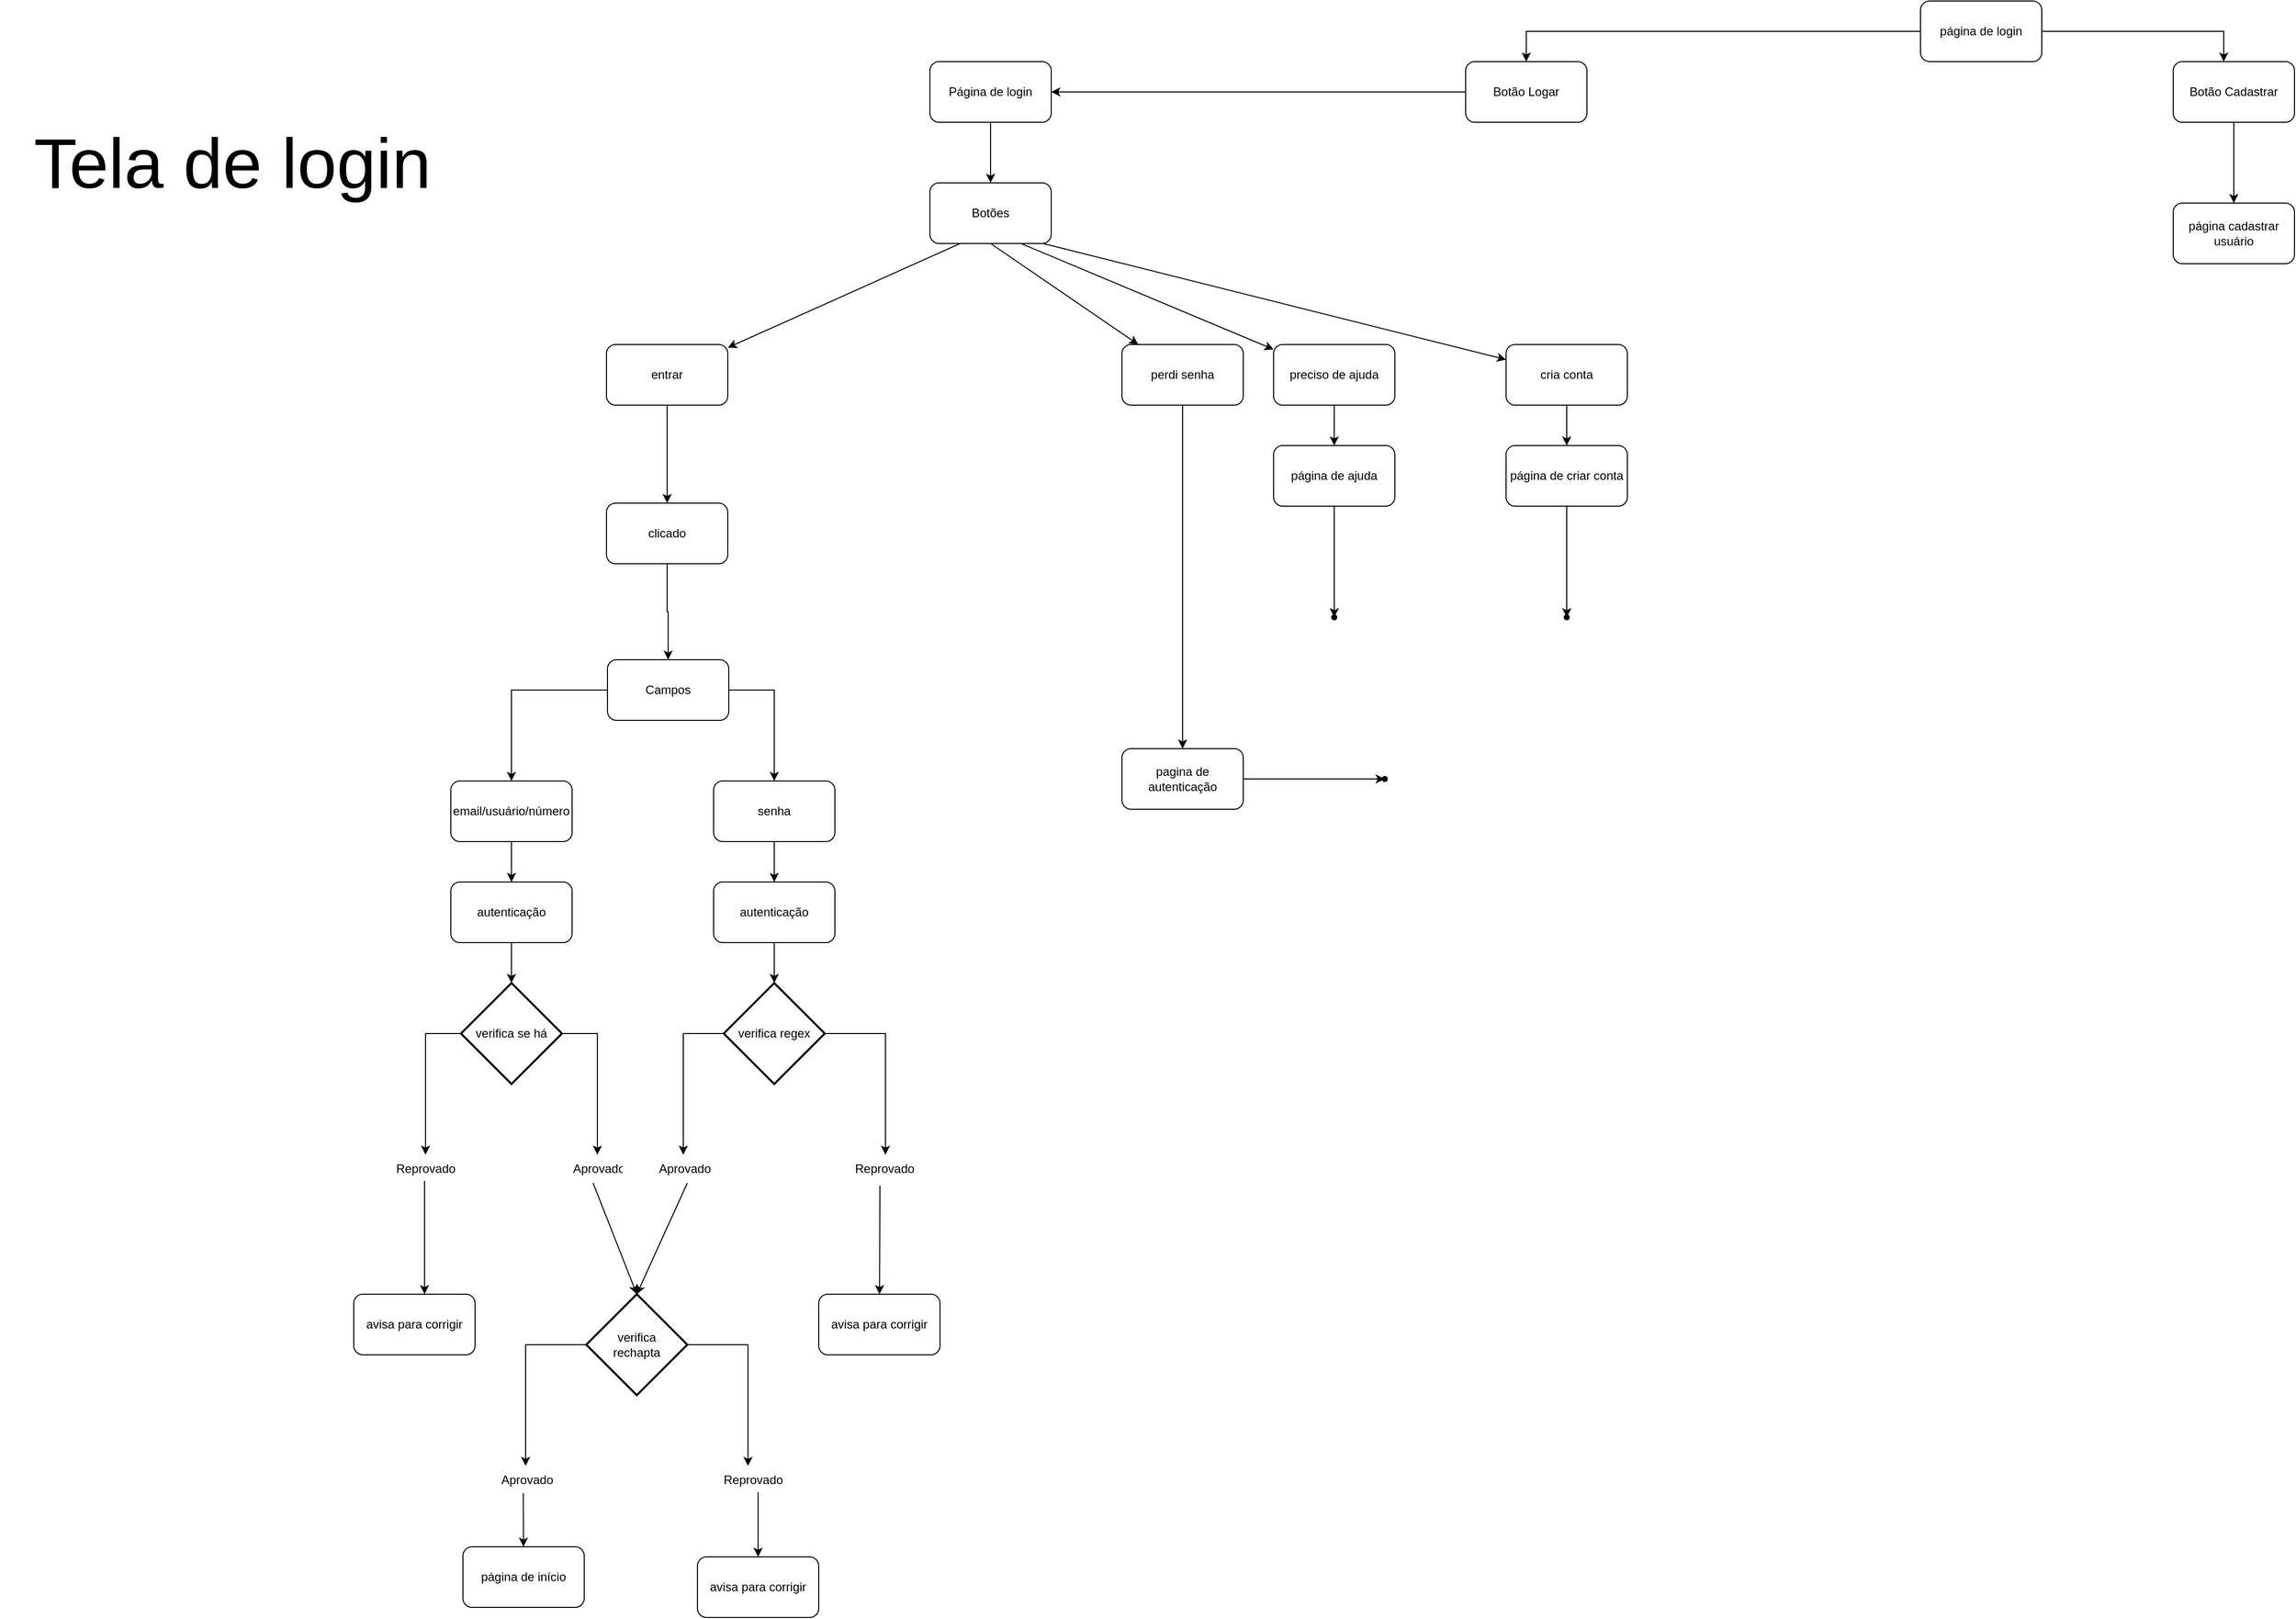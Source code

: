 <mxfile version="15.2.7" type="device"><diagram id="C5RBs43oDa-KdzZeNtuy" name="Page-1"><mxGraphModel dx="7164" dy="2645" grid="1" gridSize="10" guides="1" tooltips="1" connect="1" arrows="1" fold="1" page="1" pageScale="1" pageWidth="827" pageHeight="1169" math="0" shadow="0"><root><mxCell id="WIyWlLk6GJQsqaUBKTNV-0"/><mxCell id="WIyWlLk6GJQsqaUBKTNV-1" parent="WIyWlLk6GJQsqaUBKTNV-0"/><mxCell id="IKoY6_y7rMUh20BEWCW1-142" value="&lt;div&gt;clicado&lt;/div&gt;" style="rounded=1;whiteSpace=wrap;html=1;" vertex="1" parent="WIyWlLk6GJQsqaUBKTNV-1"><mxGeometry x="-960" y="517" width="120" height="60" as="geometry"/></mxCell><mxCell id="IKoY6_y7rMUh20BEWCW1-13" value="" style="edgeStyle=orthogonalEdgeStyle;rounded=0;orthogonalLoop=1;jettySize=auto;html=1;" edge="1" parent="WIyWlLk6GJQsqaUBKTNV-1" source="IKoY6_y7rMUh20BEWCW1-0" target="IKoY6_y7rMUh20BEWCW1-12"><mxGeometry relative="1" as="geometry"><Array as="points"><mxPoint x="-50" y="50"/></Array></mxGeometry></mxCell><mxCell id="IKoY6_y7rMUh20BEWCW1-17" value="" style="edgeStyle=orthogonalEdgeStyle;rounded=0;orthogonalLoop=1;jettySize=auto;html=1;" edge="1" parent="WIyWlLk6GJQsqaUBKTNV-1" source="IKoY6_y7rMUh20BEWCW1-0" target="IKoY6_y7rMUh20BEWCW1-16"><mxGeometry relative="1" as="geometry"><Array as="points"><mxPoint x="640" y="50"/></Array></mxGeometry></mxCell><mxCell id="IKoY6_y7rMUh20BEWCW1-0" value="página de login" style="rounded=1;whiteSpace=wrap;html=1;" vertex="1" parent="WIyWlLk6GJQsqaUBKTNV-1"><mxGeometry x="340" y="20" width="120" height="60" as="geometry"/></mxCell><mxCell id="IKoY6_y7rMUh20BEWCW1-19" value="" style="edgeStyle=orthogonalEdgeStyle;rounded=0;orthogonalLoop=1;jettySize=auto;html=1;" edge="1" parent="WIyWlLk6GJQsqaUBKTNV-1" source="IKoY6_y7rMUh20BEWCW1-12" target="IKoY6_y7rMUh20BEWCW1-18"><mxGeometry relative="1" as="geometry"/></mxCell><mxCell id="IKoY6_y7rMUh20BEWCW1-12" value="Botão Logar" style="rounded=1;whiteSpace=wrap;html=1;" vertex="1" parent="WIyWlLk6GJQsqaUBKTNV-1"><mxGeometry x="-110" y="80" width="120" height="60" as="geometry"/></mxCell><mxCell id="IKoY6_y7rMUh20BEWCW1-166" value="" style="edgeStyle=orthogonalEdgeStyle;rounded=0;orthogonalLoop=1;jettySize=auto;html=1;" edge="1" parent="WIyWlLk6GJQsqaUBKTNV-1" source="IKoY6_y7rMUh20BEWCW1-16" target="IKoY6_y7rMUh20BEWCW1-165"><mxGeometry relative="1" as="geometry"/></mxCell><mxCell id="IKoY6_y7rMUh20BEWCW1-16" value="Botão Cadastrar" style="rounded=1;whiteSpace=wrap;html=1;" vertex="1" parent="WIyWlLk6GJQsqaUBKTNV-1"><mxGeometry x="590" y="80" width="120" height="60" as="geometry"/></mxCell><mxCell id="IKoY6_y7rMUh20BEWCW1-107" value="" style="edgeStyle=orthogonalEdgeStyle;rounded=0;orthogonalLoop=1;jettySize=auto;html=1;" edge="1" parent="WIyWlLk6GJQsqaUBKTNV-1" source="IKoY6_y7rMUh20BEWCW1-18" target="IKoY6_y7rMUh20BEWCW1-106"><mxGeometry relative="1" as="geometry"/></mxCell><mxCell id="IKoY6_y7rMUh20BEWCW1-18" value="Página de login" style="rounded=1;whiteSpace=wrap;html=1;" vertex="1" parent="WIyWlLk6GJQsqaUBKTNV-1"><mxGeometry x="-640" y="80" width="120" height="60" as="geometry"/></mxCell><mxCell id="IKoY6_y7rMUh20BEWCW1-86" value="" style="edgeStyle=orthogonalEdgeStyle;rounded=0;orthogonalLoop=1;jettySize=auto;html=1;" edge="1" parent="WIyWlLk6GJQsqaUBKTNV-1" source="IKoY6_y7rMUh20BEWCW1-83" target="IKoY6_y7rMUh20BEWCW1-85"><mxGeometry relative="1" as="geometry"><Array as="points"><mxPoint x="-794" y="702"/></Array></mxGeometry></mxCell><mxCell id="IKoY6_y7rMUh20BEWCW1-88" value="" style="edgeStyle=orthogonalEdgeStyle;rounded=0;orthogonalLoop=1;jettySize=auto;html=1;" edge="1" parent="WIyWlLk6GJQsqaUBKTNV-1" source="IKoY6_y7rMUh20BEWCW1-83" target="IKoY6_y7rMUh20BEWCW1-87"><mxGeometry relative="1" as="geometry"><Array as="points"><mxPoint x="-1054" y="702"/></Array></mxGeometry></mxCell><mxCell id="IKoY6_y7rMUh20BEWCW1-83" value="Campos" style="rounded=1;whiteSpace=wrap;html=1;" vertex="1" parent="WIyWlLk6GJQsqaUBKTNV-1"><mxGeometry x="-959" y="672" width="120" height="60" as="geometry"/></mxCell><mxCell id="IKoY6_y7rMUh20BEWCW1-90" value="" style="edgeStyle=orthogonalEdgeStyle;rounded=0;orthogonalLoop=1;jettySize=auto;html=1;" edge="1" parent="WIyWlLk6GJQsqaUBKTNV-1" source="IKoY6_y7rMUh20BEWCW1-85" target="IKoY6_y7rMUh20BEWCW1-89"><mxGeometry relative="1" as="geometry"/></mxCell><mxCell id="IKoY6_y7rMUh20BEWCW1-85" value="senha" style="rounded=1;whiteSpace=wrap;html=1;" vertex="1" parent="WIyWlLk6GJQsqaUBKTNV-1"><mxGeometry x="-854" y="792" width="120" height="60" as="geometry"/></mxCell><mxCell id="IKoY6_y7rMUh20BEWCW1-92" value="" style="edgeStyle=orthogonalEdgeStyle;rounded=0;orthogonalLoop=1;jettySize=auto;html=1;" edge="1" parent="WIyWlLk6GJQsqaUBKTNV-1" source="IKoY6_y7rMUh20BEWCW1-87" target="IKoY6_y7rMUh20BEWCW1-91"><mxGeometry relative="1" as="geometry"/></mxCell><mxCell id="IKoY6_y7rMUh20BEWCW1-87" value="email/usuário/número" style="rounded=1;whiteSpace=wrap;html=1;" vertex="1" parent="WIyWlLk6GJQsqaUBKTNV-1"><mxGeometry x="-1114" y="792" width="120" height="60" as="geometry"/></mxCell><mxCell id="IKoY6_y7rMUh20BEWCW1-96" value="" style="edgeStyle=orthogonalEdgeStyle;rounded=0;orthogonalLoop=1;jettySize=auto;html=1;exitX=0.5;exitY=1;exitDx=0;exitDy=0;" edge="1" parent="WIyWlLk6GJQsqaUBKTNV-1" source="IKoY6_y7rMUh20BEWCW1-89" target="IKoY6_y7rMUh20BEWCW1-95"><mxGeometry relative="1" as="geometry"/></mxCell><mxCell id="IKoY6_y7rMUh20BEWCW1-89" value="autenticação" style="rounded=1;whiteSpace=wrap;html=1;" vertex="1" parent="WIyWlLk6GJQsqaUBKTNV-1"><mxGeometry x="-854" y="892" width="120" height="60" as="geometry"/></mxCell><mxCell id="IKoY6_y7rMUh20BEWCW1-140" value="" style="edgeStyle=orthogonalEdgeStyle;rounded=0;orthogonalLoop=1;jettySize=auto;html=1;" edge="1" parent="WIyWlLk6GJQsqaUBKTNV-1" source="IKoY6_y7rMUh20BEWCW1-91" target="IKoY6_y7rMUh20BEWCW1-137"><mxGeometry relative="1" as="geometry"/></mxCell><mxCell id="IKoY6_y7rMUh20BEWCW1-91" value="&lt;div&gt;autenticação&lt;/div&gt;" style="rounded=1;whiteSpace=wrap;html=1;" vertex="1" parent="WIyWlLk6GJQsqaUBKTNV-1"><mxGeometry x="-1114" y="892" width="120" height="60" as="geometry"/></mxCell><mxCell id="IKoY6_y7rMUh20BEWCW1-101" value="" style="edgeStyle=orthogonalEdgeStyle;rounded=0;orthogonalLoop=1;jettySize=auto;html=1;exitX=0;exitY=0.5;exitDx=0;exitDy=0;exitPerimeter=0;" edge="1" parent="WIyWlLk6GJQsqaUBKTNV-1" source="IKoY6_y7rMUh20BEWCW1-95" target="IKoY6_y7rMUh20BEWCW1-100"><mxGeometry relative="1" as="geometry"><mxPoint x="-664" y="1132" as="sourcePoint"/><Array as="points"><mxPoint x="-884" y="1042"/></Array></mxGeometry></mxCell><mxCell id="IKoY6_y7rMUh20BEWCW1-103" value="" style="edgeStyle=orthogonalEdgeStyle;rounded=0;orthogonalLoop=1;jettySize=auto;html=1;exitX=1;exitY=0.5;exitDx=0;exitDy=0;exitPerimeter=0;" edge="1" parent="WIyWlLk6GJQsqaUBKTNV-1" source="IKoY6_y7rMUh20BEWCW1-95"><mxGeometry relative="1" as="geometry"><mxPoint x="-684" y="1162" as="targetPoint"/><Array as="points"><mxPoint x="-684" y="1042"/></Array></mxGeometry></mxCell><mxCell id="IKoY6_y7rMUh20BEWCW1-95" value="verifica regex" style="strokeWidth=2;html=1;shape=mxgraph.flowchart.decision;whiteSpace=wrap;" vertex="1" parent="WIyWlLk6GJQsqaUBKTNV-1"><mxGeometry x="-844" y="992" width="100" height="100" as="geometry"/></mxCell><mxCell id="IKoY6_y7rMUh20BEWCW1-100" value="Aprovado" style="text;strokeColor=none;fillColor=none;align=left;verticalAlign=top;spacingLeft=4;spacingRight=4;overflow=hidden;rotatable=0;points=[[0,0.5],[1,0.5]];portConstraint=eastwest;" vertex="1" parent="WIyWlLk6GJQsqaUBKTNV-1"><mxGeometry x="-914" y="1162" width="64" height="26" as="geometry"/></mxCell><mxCell id="IKoY6_y7rMUh20BEWCW1-102" value="Reprovado&#xA;" style="text;strokeColor=none;fillColor=none;align=left;verticalAlign=top;spacingLeft=4;spacingRight=4;overflow=hidden;rotatable=0;points=[[0,0.5],[1,0.5]];portConstraint=eastwest;" vertex="1" parent="WIyWlLk6GJQsqaUBKTNV-1"><mxGeometry x="-720" y="1162" width="80" height="26" as="geometry"/></mxCell><mxCell id="IKoY6_y7rMUh20BEWCW1-106" value="Botões" style="rounded=1;whiteSpace=wrap;html=1;" vertex="1" parent="WIyWlLk6GJQsqaUBKTNV-1"><mxGeometry x="-640" y="200" width="120" height="60" as="geometry"/></mxCell><mxCell id="IKoY6_y7rMUh20BEWCW1-123" value="" style="endArrow=classic;html=1;exitX=0.75;exitY=1;exitDx=0;exitDy=0;" edge="1" parent="WIyWlLk6GJQsqaUBKTNV-1" source="IKoY6_y7rMUh20BEWCW1-106" target="IKoY6_y7rMUh20BEWCW1-130"><mxGeometry width="50" height="50" relative="1" as="geometry"><mxPoint x="-540" y="349.5" as="sourcePoint"/><mxPoint x="-400" y="360" as="targetPoint"/></mxGeometry></mxCell><mxCell id="IKoY6_y7rMUh20BEWCW1-124" value="" style="endArrow=classic;html=1;exitX=0.25;exitY=1;exitDx=0;exitDy=0;" edge="1" parent="WIyWlLk6GJQsqaUBKTNV-1" source="IKoY6_y7rMUh20BEWCW1-106" target="IKoY6_y7rMUh20BEWCW1-126"><mxGeometry width="50" height="50" relative="1" as="geometry"><mxPoint x="-280" y="450" as="sourcePoint"/><mxPoint x="-720" y="360" as="targetPoint"/></mxGeometry></mxCell><mxCell id="IKoY6_y7rMUh20BEWCW1-125" value="" style="endArrow=classic;html=1;exitX=0.5;exitY=1;exitDx=0;exitDy=0;" edge="1" parent="WIyWlLk6GJQsqaUBKTNV-1" source="IKoY6_y7rMUh20BEWCW1-106" target="IKoY6_y7rMUh20BEWCW1-128"><mxGeometry width="50" height="50" relative="1" as="geometry"><mxPoint x="-280" y="450" as="sourcePoint"/><mxPoint x="-520" y="360" as="targetPoint"/></mxGeometry></mxCell><mxCell id="IKoY6_y7rMUh20BEWCW1-143" value="" style="edgeStyle=orthogonalEdgeStyle;rounded=0;orthogonalLoop=1;jettySize=auto;html=1;" edge="1" parent="WIyWlLk6GJQsqaUBKTNV-1" source="IKoY6_y7rMUh20BEWCW1-126" target="IKoY6_y7rMUh20BEWCW1-142"><mxGeometry relative="1" as="geometry"/></mxCell><mxCell id="IKoY6_y7rMUh20BEWCW1-126" value="entrar" style="rounded=1;whiteSpace=wrap;html=1;" vertex="1" parent="WIyWlLk6GJQsqaUBKTNV-1"><mxGeometry x="-960" y="360" width="120" height="60" as="geometry"/></mxCell><mxCell id="IKoY6_y7rMUh20BEWCW1-160" value="" style="edgeStyle=orthogonalEdgeStyle;rounded=0;orthogonalLoop=1;jettySize=auto;html=1;" edge="1" parent="WIyWlLk6GJQsqaUBKTNV-1" source="IKoY6_y7rMUh20BEWCW1-128" target="IKoY6_y7rMUh20BEWCW1-159"><mxGeometry relative="1" as="geometry"/></mxCell><mxCell id="IKoY6_y7rMUh20BEWCW1-128" value="perdi senha" style="rounded=1;whiteSpace=wrap;html=1;" vertex="1" parent="WIyWlLk6GJQsqaUBKTNV-1"><mxGeometry x="-450" y="360" width="120" height="60" as="geometry"/></mxCell><mxCell id="IKoY6_y7rMUh20BEWCW1-162" value="" style="edgeStyle=orthogonalEdgeStyle;rounded=0;orthogonalLoop=1;jettySize=auto;html=1;" edge="1" parent="WIyWlLk6GJQsqaUBKTNV-1" source="IKoY6_y7rMUh20BEWCW1-130" target="IKoY6_y7rMUh20BEWCW1-161"><mxGeometry relative="1" as="geometry"/></mxCell><mxCell id="IKoY6_y7rMUh20BEWCW1-130" value="preciso de ajuda" style="rounded=1;whiteSpace=wrap;html=1;" vertex="1" parent="WIyWlLk6GJQsqaUBKTNV-1"><mxGeometry x="-300" y="360" width="120" height="60" as="geometry"/></mxCell><mxCell id="IKoY6_y7rMUh20BEWCW1-131" value="" style="endArrow=classic;html=1;exitX=0.933;exitY=1;exitDx=0;exitDy=0;exitPerimeter=0;" edge="1" parent="WIyWlLk6GJQsqaUBKTNV-1" source="IKoY6_y7rMUh20BEWCW1-106" target="IKoY6_y7rMUh20BEWCW1-132"><mxGeometry width="50" height="50" relative="1" as="geometry"><mxPoint x="-510" y="450" as="sourcePoint"/><mxPoint x="-340" y="360" as="targetPoint"/></mxGeometry></mxCell><mxCell id="IKoY6_y7rMUh20BEWCW1-164" value="" style="edgeStyle=orthogonalEdgeStyle;rounded=0;orthogonalLoop=1;jettySize=auto;html=1;" edge="1" parent="WIyWlLk6GJQsqaUBKTNV-1" source="IKoY6_y7rMUh20BEWCW1-132" target="IKoY6_y7rMUh20BEWCW1-163"><mxGeometry relative="1" as="geometry"/></mxCell><mxCell id="IKoY6_y7rMUh20BEWCW1-132" value="cria conta" style="rounded=1;whiteSpace=wrap;html=1;" vertex="1" parent="WIyWlLk6GJQsqaUBKTNV-1"><mxGeometry x="-70" y="360" width="120" height="60" as="geometry"/></mxCell><mxCell id="IKoY6_y7rMUh20BEWCW1-135" value="" style="edgeStyle=orthogonalEdgeStyle;rounded=0;orthogonalLoop=1;jettySize=auto;html=1;" edge="1" source="IKoY6_y7rMUh20BEWCW1-137" parent="WIyWlLk6GJQsqaUBKTNV-1"><mxGeometry relative="1" as="geometry"><mxPoint x="-1139" y="1162" as="targetPoint"/><Array as="points"><mxPoint x="-1139" y="1042"/></Array></mxGeometry></mxCell><mxCell id="IKoY6_y7rMUh20BEWCW1-136" value="" style="edgeStyle=orthogonalEdgeStyle;rounded=0;orthogonalLoop=1;jettySize=auto;html=1;exitX=1;exitY=0.5;exitDx=0;exitDy=0;exitPerimeter=0;" edge="1" source="IKoY6_y7rMUh20BEWCW1-137" target="IKoY6_y7rMUh20BEWCW1-139" parent="WIyWlLk6GJQsqaUBKTNV-1"><mxGeometry relative="1" as="geometry"><Array as="points"><mxPoint x="-969" y="1042"/></Array></mxGeometry></mxCell><mxCell id="IKoY6_y7rMUh20BEWCW1-137" value="verifica se há" style="strokeWidth=2;html=1;shape=mxgraph.flowchart.decision;whiteSpace=wrap;" vertex="1" parent="WIyWlLk6GJQsqaUBKTNV-1"><mxGeometry x="-1104" y="992" width="100" height="100" as="geometry"/></mxCell><mxCell id="IKoY6_y7rMUh20BEWCW1-168" value="" style="edgeStyle=orthogonalEdgeStyle;rounded=0;orthogonalLoop=1;jettySize=auto;html=1;" edge="1" parent="WIyWlLk6GJQsqaUBKTNV-1" source="IKoY6_y7rMUh20BEWCW1-138" target="IKoY6_y7rMUh20BEWCW1-169"><mxGeometry relative="1" as="geometry"><mxPoint x="-1480" y="1175" as="targetPoint"/><Array as="points"><mxPoint x="-1140" y="1240"/><mxPoint x="-1140" y="1240"/></Array></mxGeometry></mxCell><mxCell id="IKoY6_y7rMUh20BEWCW1-138" value="Reprovado&#xA;" style="text;strokeColor=none;fillColor=none;align=left;verticalAlign=top;spacingLeft=4;spacingRight=4;overflow=hidden;rotatable=0;points=[[0,0.5],[1,0.5]];portConstraint=eastwest;" vertex="1" parent="WIyWlLk6GJQsqaUBKTNV-1"><mxGeometry x="-1174" y="1162" width="90" height="26" as="geometry"/></mxCell><mxCell id="IKoY6_y7rMUh20BEWCW1-139" value="Aprovado" style="text;strokeColor=none;fillColor=none;align=left;verticalAlign=top;spacingLeft=4;spacingRight=4;overflow=hidden;rotatable=0;points=[[0,0.5],[1,0.5]];portConstraint=eastwest;" vertex="1" parent="WIyWlLk6GJQsqaUBKTNV-1"><mxGeometry x="-999" y="1162" width="60" height="26" as="geometry"/></mxCell><mxCell id="IKoY6_y7rMUh20BEWCW1-184" value="" style="edgeStyle=orthogonalEdgeStyle;rounded=0;orthogonalLoop=1;jettySize=auto;html=1;exitX=0.5;exitY=1;exitDx=0;exitDy=0;" edge="1" parent="WIyWlLk6GJQsqaUBKTNV-1" source="IKoY6_y7rMUh20BEWCW1-142" target="IKoY6_y7rMUh20BEWCW1-83"><mxGeometry relative="1" as="geometry"><mxPoint x="-900" y="632" as="sourcePoint"/></mxGeometry></mxCell><mxCell id="IKoY6_y7rMUh20BEWCW1-177" value="" style="edgeStyle=orthogonalEdgeStyle;rounded=0;orthogonalLoop=1;jettySize=auto;html=1;" edge="1" parent="WIyWlLk6GJQsqaUBKTNV-1" source="IKoY6_y7rMUh20BEWCW1-159" target="IKoY6_y7rMUh20BEWCW1-176"><mxGeometry relative="1" as="geometry"/></mxCell><mxCell id="IKoY6_y7rMUh20BEWCW1-159" value="pagina de autenticação" style="rounded=1;whiteSpace=wrap;html=1;" vertex="1" parent="WIyWlLk6GJQsqaUBKTNV-1"><mxGeometry x="-450" y="760" width="120" height="60" as="geometry"/></mxCell><mxCell id="IKoY6_y7rMUh20BEWCW1-179" value="" style="edgeStyle=orthogonalEdgeStyle;rounded=0;orthogonalLoop=1;jettySize=auto;html=1;" edge="1" parent="WIyWlLk6GJQsqaUBKTNV-1" source="IKoY6_y7rMUh20BEWCW1-161" target="IKoY6_y7rMUh20BEWCW1-178"><mxGeometry relative="1" as="geometry"/></mxCell><mxCell id="IKoY6_y7rMUh20BEWCW1-161" value="página de ajuda" style="rounded=1;whiteSpace=wrap;html=1;" vertex="1" parent="WIyWlLk6GJQsqaUBKTNV-1"><mxGeometry x="-300" y="460" width="120" height="60" as="geometry"/></mxCell><mxCell id="IKoY6_y7rMUh20BEWCW1-181" value="" style="edgeStyle=orthogonalEdgeStyle;rounded=0;orthogonalLoop=1;jettySize=auto;html=1;" edge="1" parent="WIyWlLk6GJQsqaUBKTNV-1" source="IKoY6_y7rMUh20BEWCW1-163" target="IKoY6_y7rMUh20BEWCW1-180"><mxGeometry relative="1" as="geometry"/></mxCell><mxCell id="IKoY6_y7rMUh20BEWCW1-163" value="página de criar conta" style="rounded=1;whiteSpace=wrap;html=1;" vertex="1" parent="WIyWlLk6GJQsqaUBKTNV-1"><mxGeometry x="-70" y="460" width="120" height="60" as="geometry"/></mxCell><mxCell id="IKoY6_y7rMUh20BEWCW1-165" value="página cadastrar usuário" style="rounded=1;whiteSpace=wrap;html=1;" vertex="1" parent="WIyWlLk6GJQsqaUBKTNV-1"><mxGeometry x="590" y="220" width="120" height="60" as="geometry"/></mxCell><mxCell id="IKoY6_y7rMUh20BEWCW1-169" value="avisa para corrigir" style="rounded=1;whiteSpace=wrap;html=1;" vertex="1" parent="WIyWlLk6GJQsqaUBKTNV-1"><mxGeometry x="-1210" y="1300" width="120" height="60" as="geometry"/></mxCell><mxCell id="IKoY6_y7rMUh20BEWCW1-176" value="" style="shape=waypoint;size=6;pointerEvents=1;points=[];fillColor=#ffffff;resizable=0;rotatable=0;perimeter=centerPerimeter;snapToPoint=1;rounded=1;" vertex="1" parent="WIyWlLk6GJQsqaUBKTNV-1"><mxGeometry x="-210" y="770" width="40" height="40" as="geometry"/></mxCell><mxCell id="IKoY6_y7rMUh20BEWCW1-178" value="" style="shape=waypoint;size=6;pointerEvents=1;points=[];fillColor=#ffffff;resizable=0;rotatable=0;perimeter=centerPerimeter;snapToPoint=1;rounded=1;" vertex="1" parent="WIyWlLk6GJQsqaUBKTNV-1"><mxGeometry x="-260" y="610" width="40" height="40" as="geometry"/></mxCell><mxCell id="IKoY6_y7rMUh20BEWCW1-180" value="" style="shape=waypoint;size=6;pointerEvents=1;points=[];fillColor=#ffffff;resizable=0;rotatable=0;perimeter=centerPerimeter;snapToPoint=1;rounded=1;" vertex="1" parent="WIyWlLk6GJQsqaUBKTNV-1"><mxGeometry x="-30" y="610" width="40" height="40" as="geometry"/></mxCell><mxCell id="IKoY6_y7rMUh20BEWCW1-185" value="" style="endArrow=classic;html=1;exitX=0.382;exitY=1.176;exitDx=0;exitDy=0;exitPerimeter=0;" edge="1" parent="WIyWlLk6GJQsqaUBKTNV-1" source="IKoY6_y7rMUh20BEWCW1-102" target="IKoY6_y7rMUh20BEWCW1-187"><mxGeometry width="50" height="50" relative="1" as="geometry"><mxPoint x="-880" y="1102" as="sourcePoint"/><mxPoint x="-550" y="1175" as="targetPoint"/></mxGeometry></mxCell><mxCell id="IKoY6_y7rMUh20BEWCW1-187" value="avisa para corrigir" style="rounded=1;whiteSpace=wrap;html=1;" vertex="1" parent="WIyWlLk6GJQsqaUBKTNV-1"><mxGeometry x="-750" y="1300" width="120" height="60" as="geometry"/></mxCell><mxCell id="IKoY6_y7rMUh20BEWCW1-203" value="&lt;div&gt;verifica &lt;br&gt;&lt;/div&gt;&lt;div&gt;rechapta&lt;/div&gt;" style="strokeWidth=2;html=1;shape=mxgraph.flowchart.decision;whiteSpace=wrap;" vertex="1" parent="WIyWlLk6GJQsqaUBKTNV-1"><mxGeometry x="-980" y="1300" width="100" height="100" as="geometry"/></mxCell><mxCell id="IKoY6_y7rMUh20BEWCW1-204" value="" style="endArrow=classic;html=1;exitX=0.531;exitY=1.077;exitDx=0;exitDy=0;exitPerimeter=0;entryX=0.5;entryY=0;entryDx=0;entryDy=0;entryPerimeter=0;" edge="1" parent="WIyWlLk6GJQsqaUBKTNV-1" source="IKoY6_y7rMUh20BEWCW1-100" target="IKoY6_y7rMUh20BEWCW1-203"><mxGeometry width="50" height="50" relative="1" as="geometry"><mxPoint x="-840" y="1270" as="sourcePoint"/><mxPoint x="-790" y="1220" as="targetPoint"/></mxGeometry></mxCell><mxCell id="IKoY6_y7rMUh20BEWCW1-205" value="" style="endArrow=classic;html=1;exitX=0.429;exitY=1.073;exitDx=0;exitDy=0;exitPerimeter=0;entryX=0.5;entryY=0;entryDx=0;entryDy=0;entryPerimeter=0;" edge="1" parent="WIyWlLk6GJQsqaUBKTNV-1" source="IKoY6_y7rMUh20BEWCW1-139" target="IKoY6_y7rMUh20BEWCW1-203"><mxGeometry width="50" height="50" relative="1" as="geometry"><mxPoint x="-840" y="1270" as="sourcePoint"/><mxPoint x="-790" y="1220" as="targetPoint"/></mxGeometry></mxCell><mxCell id="IKoY6_y7rMUh20BEWCW1-206" value="" style="edgeStyle=orthogonalEdgeStyle;rounded=0;orthogonalLoop=1;jettySize=auto;html=1;exitX=1;exitY=0.5;exitDx=0;exitDy=0;exitPerimeter=0;" edge="1" parent="WIyWlLk6GJQsqaUBKTNV-1"><mxGeometry relative="1" as="geometry"><mxPoint x="-880" y="1350" as="sourcePoint"/><mxPoint x="-820" y="1470" as="targetPoint"/><Array as="points"><mxPoint x="-820" y="1350"/></Array></mxGeometry></mxCell><mxCell id="IKoY6_y7rMUh20BEWCW1-207" value="" style="edgeStyle=orthogonalEdgeStyle;rounded=0;orthogonalLoop=1;jettySize=auto;html=1;exitX=0;exitY=0.5;exitDx=0;exitDy=0;exitPerimeter=0;" edge="1" parent="WIyWlLk6GJQsqaUBKTNV-1"><mxGeometry relative="1" as="geometry"><mxPoint x="-980" y="1350" as="sourcePoint"/><mxPoint x="-1040" y="1470" as="targetPoint"/><Array as="points"><mxPoint x="-1040" y="1350"/><mxPoint x="-1040" y="1470"/></Array></mxGeometry></mxCell><mxCell id="IKoY6_y7rMUh20BEWCW1-208" value="Aprovado" style="text;strokeColor=none;fillColor=none;align=left;verticalAlign=top;spacingLeft=4;spacingRight=4;overflow=hidden;rotatable=0;points=[[0,0.5],[1,0.5]];portConstraint=eastwest;" vertex="1" parent="WIyWlLk6GJQsqaUBKTNV-1"><mxGeometry x="-1070" y="1470" width="64" height="26" as="geometry"/></mxCell><mxCell id="IKoY6_y7rMUh20BEWCW1-209" value="Reprovado&#xA;" style="text;strokeColor=none;fillColor=none;align=left;verticalAlign=top;spacingLeft=4;spacingRight=4;overflow=hidden;rotatable=0;points=[[0,0.5],[1,0.5]];portConstraint=eastwest;" vertex="1" parent="WIyWlLk6GJQsqaUBKTNV-1"><mxGeometry x="-850" y="1470" width="80" height="26" as="geometry"/></mxCell><mxCell id="IKoY6_y7rMUh20BEWCW1-212" value="" style="endArrow=classic;html=1;exitX=0.433;exitY=1.033;exitDx=0;exitDy=0;exitPerimeter=0;" edge="1" parent="WIyWlLk6GJQsqaUBKTNV-1" source="IKoY6_y7rMUh20BEWCW1-208" target="IKoY6_y7rMUh20BEWCW1-213"><mxGeometry width="50" height="50" relative="1" as="geometry"><mxPoint x="-999" y="1560" as="sourcePoint"/><mxPoint x="-1042" y="1520" as="targetPoint"/></mxGeometry></mxCell><mxCell id="IKoY6_y7rMUh20BEWCW1-213" value="página de início" style="rounded=1;whiteSpace=wrap;html=1;" vertex="1" parent="WIyWlLk6GJQsqaUBKTNV-1"><mxGeometry x="-1102" y="1550" width="120" height="60" as="geometry"/></mxCell><mxCell id="IKoY6_y7rMUh20BEWCW1-214" value="" style="endArrow=classic;html=1;" edge="1" parent="WIyWlLk6GJQsqaUBKTNV-1" target="IKoY6_y7rMUh20BEWCW1-215" source="IKoY6_y7rMUh20BEWCW1-209"><mxGeometry width="50" height="50" relative="1" as="geometry"><mxPoint x="-820" y="1500" as="sourcePoint"/><mxPoint x="-680" y="1478.71" as="targetPoint"/></mxGeometry></mxCell><mxCell id="IKoY6_y7rMUh20BEWCW1-215" value="avisa para corrigir" style="rounded=1;whiteSpace=wrap;html=1;" vertex="1" parent="WIyWlLk6GJQsqaUBKTNV-1"><mxGeometry x="-870" y="1560" width="120" height="60" as="geometry"/></mxCell><mxCell id="IKoY6_y7rMUh20BEWCW1-216" value="Tela de login" style="text;html=1;strokeColor=none;fillColor=none;align=center;verticalAlign=middle;whiteSpace=wrap;rounded=0;fontSize=70;" vertex="1" parent="WIyWlLk6GJQsqaUBKTNV-1"><mxGeometry x="-1560" y="80" width="460" height="200" as="geometry"/></mxCell></root></mxGraphModel></diagram></mxfile>